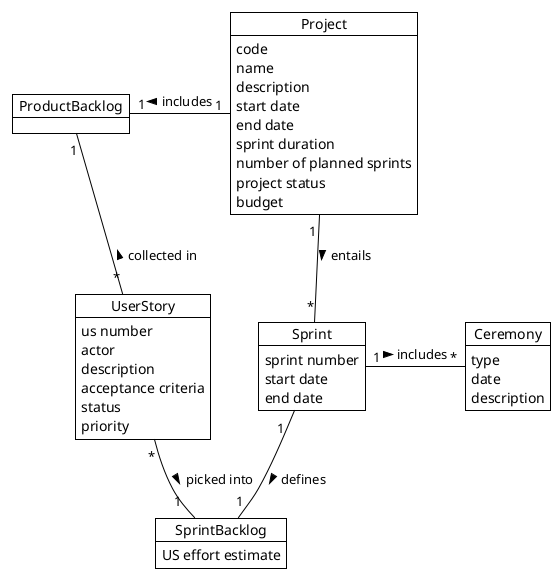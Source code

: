  @startuml
!theme plain

'skinparam linetype polyline

Object Project {
code
name
description
start date
end date
sprint duration
number of planned sprints
project status
budget
}

Object "ProductBacklog" as PB

Object "UserStory" as US {
us number
actor
description
acceptance criteria
status
priority
}

Object Sprint {
sprint number
start date
end date
}

Object Ceremony {
type
date
description
}

Object "SprintBacklog" as SB {
US effort estimate
}

Project "1 " -down- "*" Sprint: entails >
Project "1" -left- "1" PB: includes >
PB "1" -down- "*" US: collected in <
Sprint "1  " -- "1" SB: defines >
Sprint "1" -right- "*" Ceremony: includes >
US "*" -- "              1" SB: picked into >


@enduml
